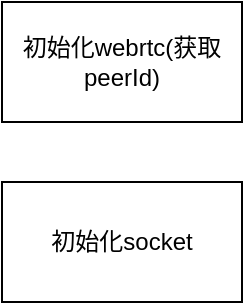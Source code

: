 <mxfile version="26.1.0">
  <diagram name="第 1 页" id="70YS3D_qviFziTHzOKpC">
    <mxGraphModel dx="692" dy="2082" grid="1" gridSize="10" guides="1" tooltips="1" connect="1" arrows="1" fold="1" page="1" pageScale="1" pageWidth="827" pageHeight="1169" math="0" shadow="0">
      <root>
        <mxCell id="0" />
        <mxCell id="1" parent="0" />
        <mxCell id="cina6pAYxM1fbfzZJ-QJ-1" value="初始化socket" style="rounded=0;whiteSpace=wrap;html=1;" vertex="1" parent="1">
          <mxGeometry x="60" y="-720" width="120" height="60" as="geometry" />
        </mxCell>
        <mxCell id="cina6pAYxM1fbfzZJ-QJ-2" value="初始化webrtc(获取peerId)" style="rounded=0;whiteSpace=wrap;html=1;" vertex="1" parent="1">
          <mxGeometry x="60" y="-810" width="120" height="60" as="geometry" />
        </mxCell>
      </root>
    </mxGraphModel>
  </diagram>
</mxfile>
